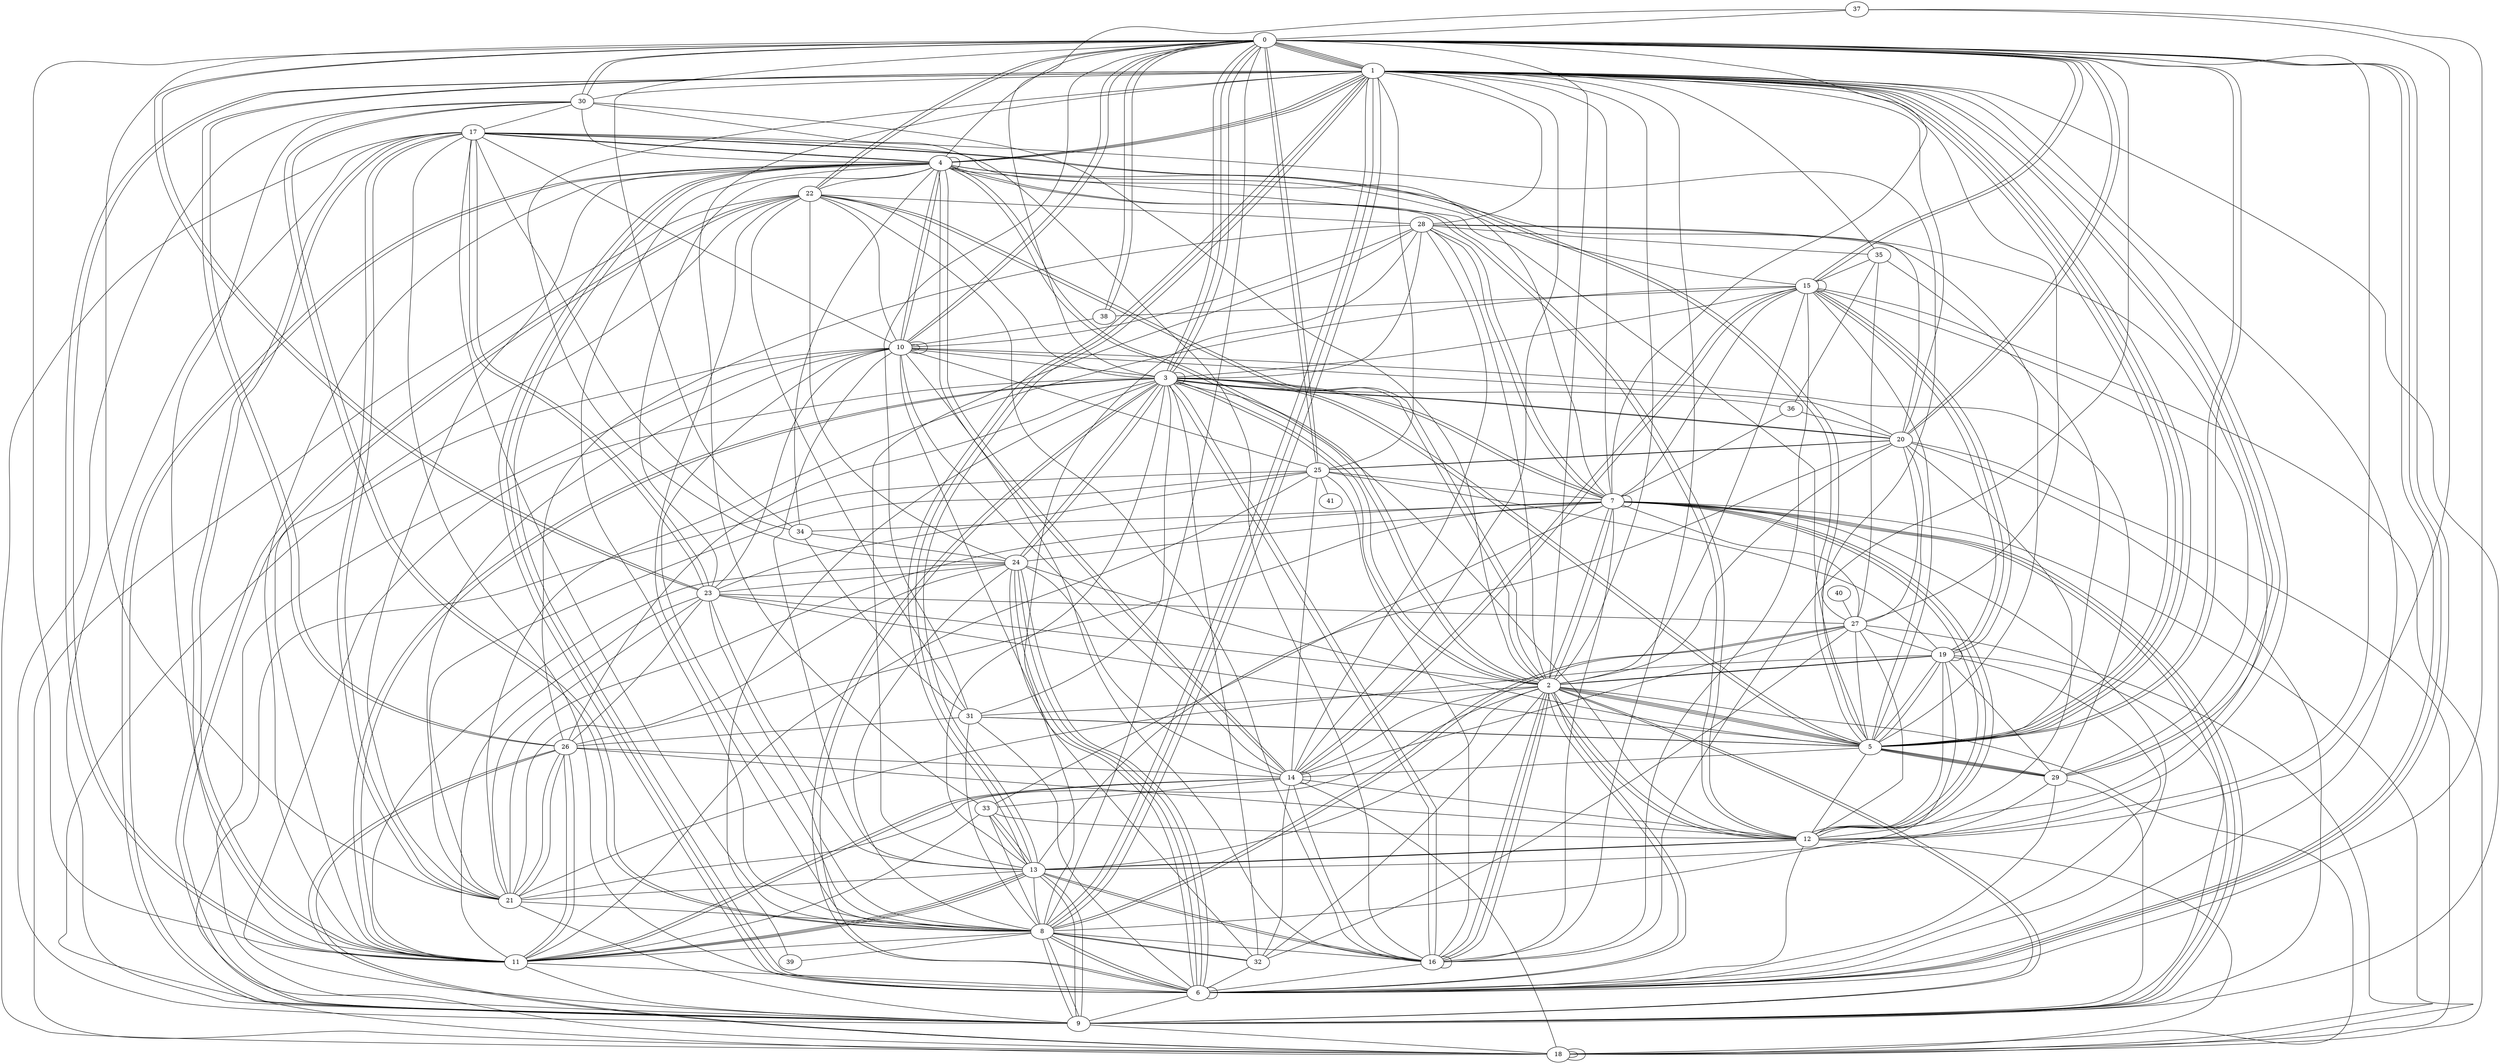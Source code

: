 graph G {
0;
1;
2;
3;
4;
5;
6;
7;
8;
9;
10;
11;
12;
13;
14;
15;
16;
17;
18;
19;
20;
21;
22;
23;
24;
25;
26;
27;
28;
29;
30;
31;
32;
33;
34;
35;
36;
37;
38;
39;
40;
41;
8--10 ;
26--3 ;
23--11 ;
5--28 ;
3--31 ;
18--18 ;
5--29 ;
12--28 ;
10--3 ;
8--33 ;
1--11 ;
29--5 ;
4--6 ;
15--29 ;
13--33 ;
5--23 ;
5--31 ;
10--10 ;
3--3 ;
13--12 ;
3--6 ;
16--3 ;
15--7 ;
2--16 ;
20--0 ;
23--4 ;
16--30 ;
1--6 ;
3--7 ;
10--20 ;
12--3 ;
13--3 ;
31--26 ;
10--10 ;
21--23 ;
34--24 ;
9--18 ;
29--1 ;
6--31 ;
12--7 ;
5--20 ;
6--12 ;
35--1 ;
4--12 ;
2--22 ;
0--8 ;
2--19 ;
7--6 ;
25--41 ;
13--28 ;
16--6 ;
31--0 ;
24--7 ;
31--34 ;
0--30 ;
25--10 ;
24--14 ;
17--23 ;
9--7 ;
21--24 ;
26--1 ;
9--21 ;
32--6 ;
29--9 ;
3--15 ;
13--21 ;
14--15 ;
2--22 ;
4--10 ;
3--2 ;
21--7 ;
0--34 ;
26--14 ;
13--11 ;
5--14 ;
17--4 ;
13--33 ;
21--4 ;
5--1 ;
3--5 ;
7--34 ;
38--10 ;
0--6 ;
10--4 ;
19--5 ;
22--28 ;
32--27 ;
4--9 ;
5--27 ;
5--2 ;
28--1 ;
6--0 ;
9--2 ;
6--19 ;
19--21 ;
27--7 ;
1--25 ;
21--2 ;
11--13 ;
4--2 ;
0--1 ;
29--13 ;
34--17 ;
18--14 ;
5--0 ;
17--8 ;
3--5 ;
8--39 ;
8--1 ;
6--9 ;
19--25 ;
18--25 ;
37--12 ;
28--35 ;
35--15 ;
6--0 ;
27--1 ;
17--5 ;
20--13 ;
10--9 ;
40--27 ;
17--9 ;
21--10 ;
2--0 ;
0--15 ;
19--9 ;
12--1 ;
14--4 ;
11--13 ;
13--1 ;
8--16 ;
18--26 ;
0--22 ;
6--17 ;
3--32 ;
11--0 ;
16--13 ;
20--0 ;
32--10 ;
13--23 ;
2--20 ;
18--26 ;
4--1 ;
38--0 ;
34--4 ;
0--12 ;
2--9 ;
27--19 ;
2--31 ;
0--25 ;
4--9 ;
17--7 ;
19--15 ;
23--2 ;
8--11 ;
1--5 ;
8--6 ;
16--3 ;
24--6 ;
0--10 ;
10--18 ;
37--6 ;
13--10 ;
24--22 ;
5--12 ;
4--20 ;
10--29 ;
7--16 ;
1--24 ;
1--0 ;
7--12 ;
9--30 ;
1--11 ;
12--7 ;
26--1 ;
27--8 ;
9--8 ;
0--3 ;
31--5 ;
14--25 ;
4--4 ;
11--24 ;
4--30 ;
1--7 ;
4--5 ;
11--6 ;
7--0 ;
33--1 ;
8--28 ;
6--4 ;
2--28 ;
30--8 ;
1--0 ;
18--27 ;
10--22 ;
29--6 ;
26--7 ;
21--26 ;
2--13 ;
21--26 ;
18--18 ;
20--25 ;
0--1 ;
23--10 ;
30--0 ;
11--17 ;
6--3 ;
14--33 ;
22--11 ;
20--18 ;
2--6 ;
22--16 ;
27--17 ;
16--2 ;
16--16 ;
2--7 ;
21--25 ;
9--7 ;
23--8 ;
2--7 ;
24--5 ;
17--5 ;
30--2 ;
28--10 ;
1--8 ;
16--1 ;
0--21 ;
14--2 ;
18--22 ;
13--9 ;
3--22 ;
26--12 ;
33--12 ;
4--0 ;
17--21 ;
17--23 ;
21--17 ;
5--29 ;
22--9 ;
5--0 ;
6--8 ;
2--6 ;
20--3 ;
11--30 ;
0--10 ;
19--8 ;
10--17 ;
4--22 ;
3--11 ;
1--30 ;
4--6 ;
20--12 ;
36--35 ;
2--12 ;
24--23 ;
4--8 ;
28--26 ;
19--19 ;
7--28 ;
11--14 ;
29--19 ;
15--38 ;
1--2 ;
27--8 ;
36--20 ;
14--27 ;
3--2 ;
23--0 ;
15--16 ;
30--17 ;
28--7 ;
2--4 ;
12--19 ;
19--2 ;
22--9 ;
11--26 ;
1--13 ;
18--12 ;
32--2 ;
24--6 ;
20--1 ;
2--15 ;
37--3 ;
5--29 ;
25--7 ;
12--13 ;
14--10 ;
7--7 ;
3--0 ;
15--19 ;
7--18 ;
25--23 ;
16--14 ;
9--8 ;
15--0 ;
5--1 ;
15--15 ;
24--3 ;
26--11 ;
24--3 ;
16--25 ;
27--35 ;
12--4 ;
13--16 ;
14--14 ;
31--22 ;
11--33 ;
2--18 ;
37--0 ;
2--12 ;
11--17 ;
5--2 ;
1--9 ;
32--14 ;
29--1 ;
13--1 ;
0--25 ;
8--32 ;
12--27 ;
3--28 ;
15--19 ;
2--5 ;
14--12 ;
21--15 ;
4--11 ;
7--9 ;
9--20 ;
20--3 ;
17--18 ;
9--13 ;
1--5 ;
8--22 ;
4--15 ;
7--36 ;
27--20 ;
39--3 ;
4--1 ;
2--16 ;
6--6 ;
21--8 ;
11--9 ;
14--28 ;
4--17 ;
26--23 ;
10--16 ;
33--7 ;
0--38 ;
3--36 ;
1--8 ;
3--9 ;
15--5 ;
31--8 ;
3--11 ;
11--25 ;
24--6 ;
18--15 ;
12--13 ;
11--14 ;
24--6 ;
15--14 ;
22--0 ;
23--0 ;
20--25 ;
0--3 ;
4--1 ;
14--1 ;
30--8 ;
23--27 ;
0--16 ;
8--24 ;
8--13 ;
8--32 ;
35--5 ;
4--14 ;
7--3 ;
19--5 ;
}
